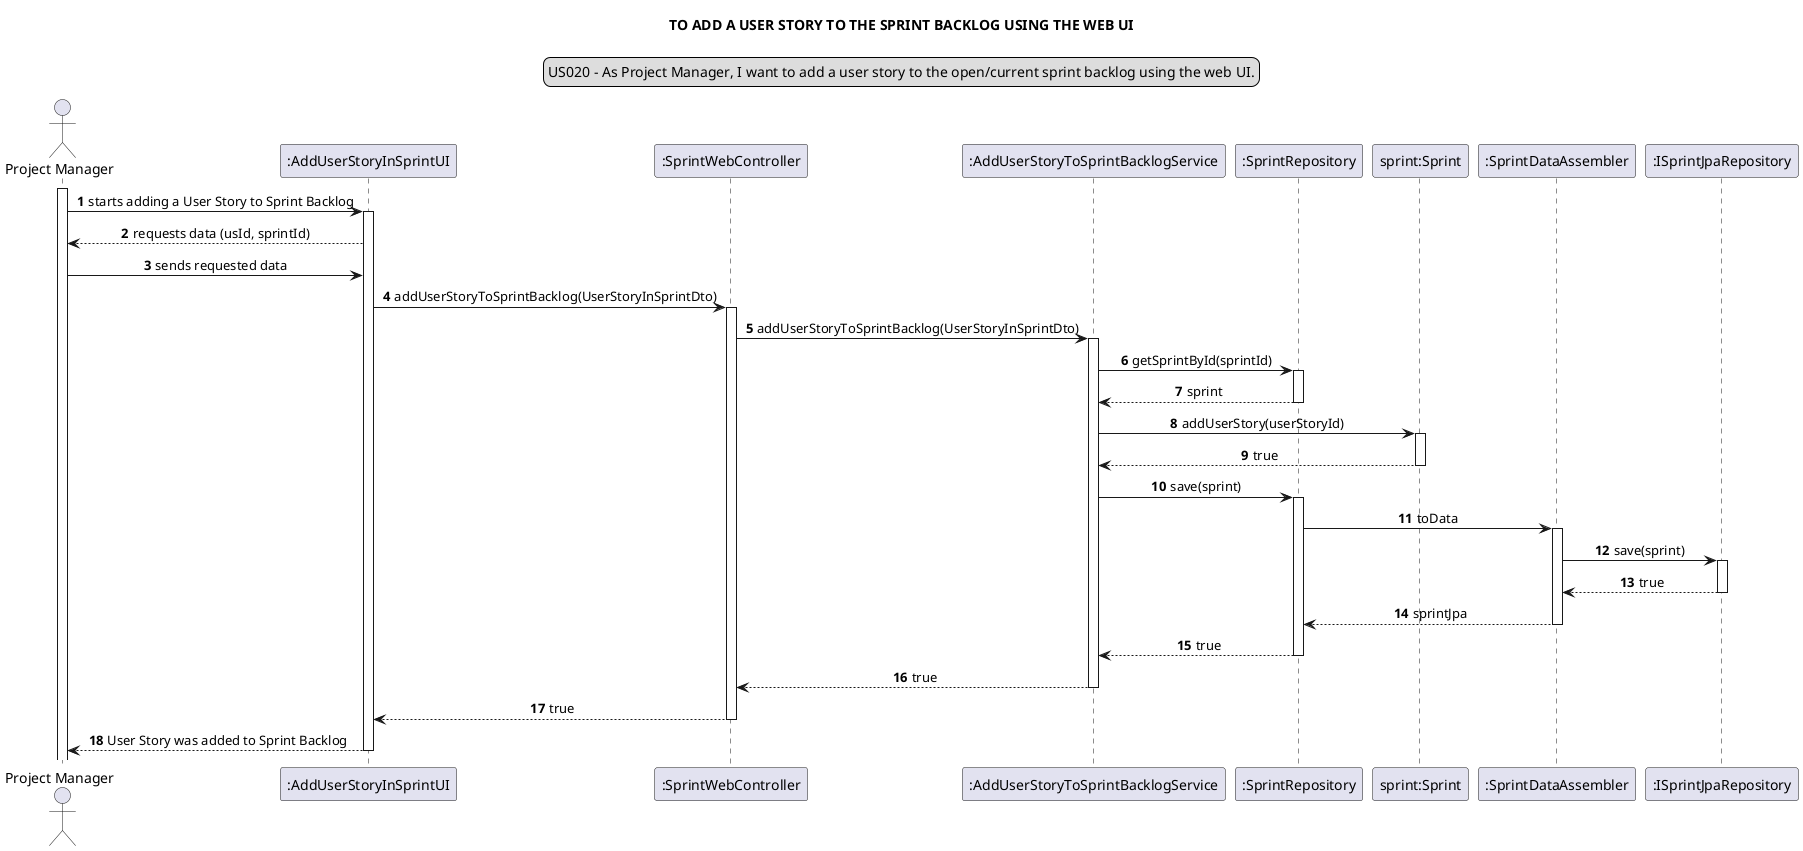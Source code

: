 @startuml
skinparam sequenceMessageAlign center
title TO ADD A USER STORY TO THE SPRINT BACKLOG USING THE WEB UI
legend top
US020 - As Project Manager, I want to add a user story to the open/current sprint backlog using the web UI.
end legend
autonumber
actor "Project Manager"
participant ":AddUserStoryInSprintUI" as ui
participant ":SprintWebController" as ct
participant ":AddUserStoryToSprintBacklogService" as serv
participant ":SprintRepository" as rep
participant "sprint:Sprint" as sprint
participant ":SprintDataAssembler" as ass
participant ":ISprintJpaRepository" as i
activate "Project Manager"

"Project Manager"-> ui: starts adding a User Story to Sprint Backlog
activate ui
ui --> "Project Manager": requests data (usId, sprintId)
"Project Manager" -> ui: sends requested data
ui -> ct: addUserStoryToSprintBacklog(UserStoryInSprintDto)
activate ct
ct -> serv: addUserStoryToSprintBacklog(UserStoryInSprintDto)
activate serv
serv -> rep : getSprintById(sprintId)
activate rep
rep --> serv : sprint
deactivate rep
serv -> sprint : addUserStory(userStoryId)
activate sprint
sprint --> serv :true
deactivate sprint
serv -> rep : save(sprint)
activate rep
rep -> ass : toData
activate ass
ass -> i : save(sprint)
activate i
i --> ass : true
deactivate i
ass --> rep : sprintJpa
deactivate ass
rep --> serv : true
deactivate rep
serv --> ct : true
deactivate serv
ct --> ui : true
deactivate ct
ui --> "Project Manager": User Story was added to Sprint Backlog
deactivate ui
@enduml